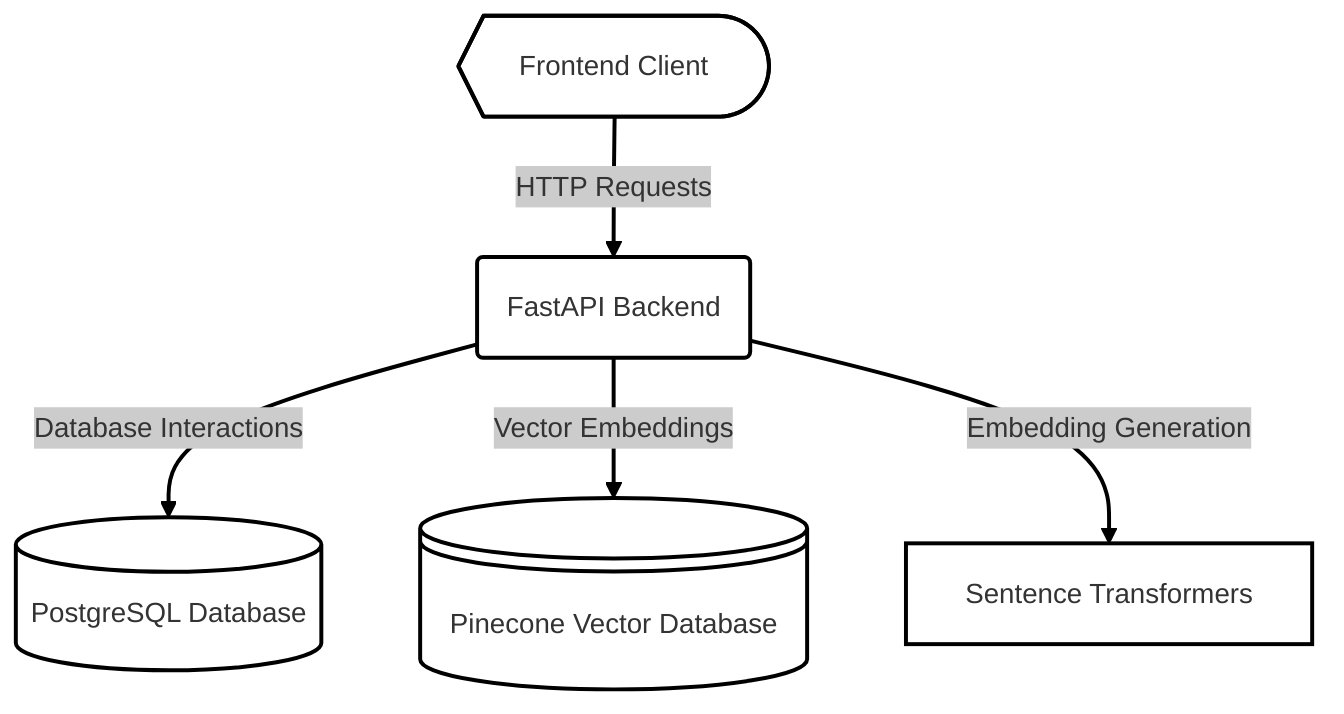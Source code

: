 ---
config:
  theme: neo
---
flowchart TD
    A["Frontend Client"] -- HTTP Requests --> B["FastAPI Backend"]
    B -- Database Interactions --> C["PostgreSQL Database"]
    B -- Vector Embeddings --> D["Pinecone Vector Database"]
    B -- Embedding Generation --> E["Sentence Transformers"]
    A@{ shape: display}
    B@{ shape: rounded}
    C@{ shape: cyl}
    D@{ shape: disk}
    style A stroke-width:2px
    style B fill:transparent
    style D stroke-width:2px